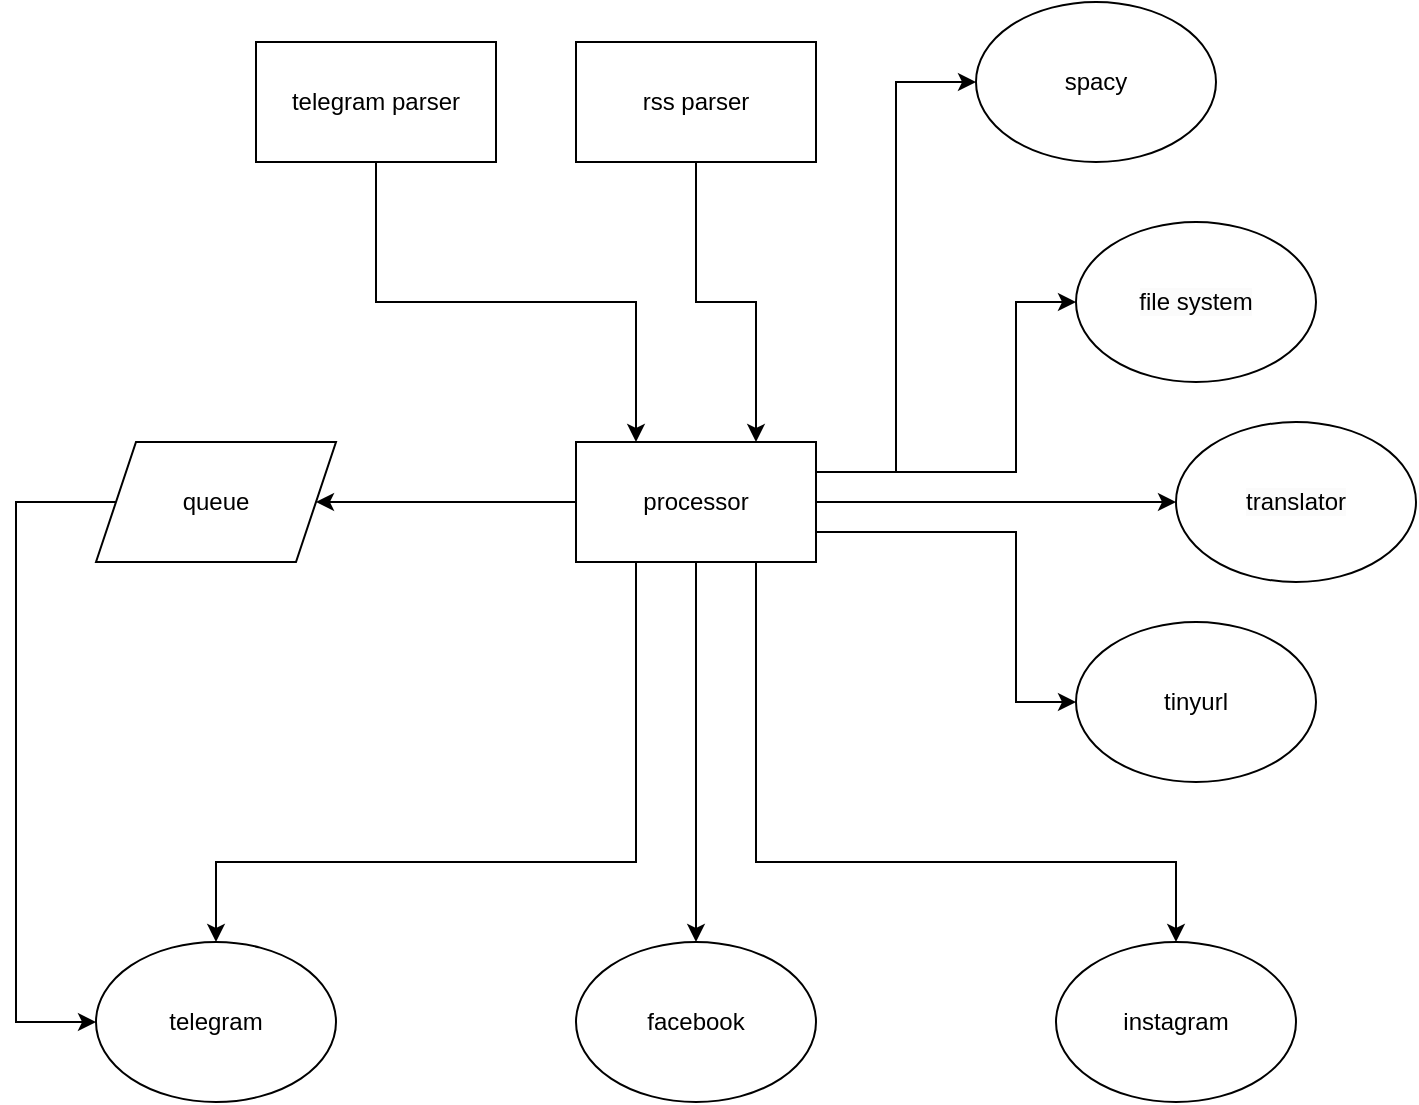 <mxfile version="24.6.3" type="device">
  <diagram name="Страница — 1" id="65HQDKxReE2ANH29oVUL">
    <mxGraphModel dx="984" dy="574" grid="1" gridSize="10" guides="1" tooltips="1" connect="1" arrows="1" fold="1" page="1" pageScale="1" pageWidth="827" pageHeight="1169" math="0" shadow="0">
      <root>
        <mxCell id="0" />
        <mxCell id="1" parent="0" />
        <mxCell id="v6DdiJtf0vAYisckzw9l-20" style="edgeStyle=orthogonalEdgeStyle;rounded=0;orthogonalLoop=1;jettySize=auto;html=1;entryX=0.5;entryY=0;entryDx=0;entryDy=0;" parent="1" source="v6DdiJtf0vAYisckzw9l-1" target="v6DdiJtf0vAYisckzw9l-18" edge="1">
          <mxGeometry relative="1" as="geometry" />
        </mxCell>
        <mxCell id="v6DdiJtf0vAYisckzw9l-21" style="edgeStyle=orthogonalEdgeStyle;rounded=0;orthogonalLoop=1;jettySize=auto;html=1;exitX=0.25;exitY=1;exitDx=0;exitDy=0;entryX=0.5;entryY=0;entryDx=0;entryDy=0;" parent="1" source="v6DdiJtf0vAYisckzw9l-1" target="v6DdiJtf0vAYisckzw9l-17" edge="1">
          <mxGeometry relative="1" as="geometry">
            <Array as="points">
              <mxPoint x="390" y="600" />
              <mxPoint x="180" y="600" />
            </Array>
          </mxGeometry>
        </mxCell>
        <mxCell id="v6DdiJtf0vAYisckzw9l-22" style="edgeStyle=orthogonalEdgeStyle;rounded=0;orthogonalLoop=1;jettySize=auto;html=1;exitX=0.75;exitY=1;exitDx=0;exitDy=0;entryX=0.5;entryY=0;entryDx=0;entryDy=0;" parent="1" source="v6DdiJtf0vAYisckzw9l-1" target="v6DdiJtf0vAYisckzw9l-19" edge="1">
          <mxGeometry relative="1" as="geometry">
            <Array as="points">
              <mxPoint x="450" y="600" />
              <mxPoint x="660" y="600" />
            </Array>
          </mxGeometry>
        </mxCell>
        <mxCell id="v6DdiJtf0vAYisckzw9l-28" style="edgeStyle=orthogonalEdgeStyle;rounded=0;orthogonalLoop=1;jettySize=auto;html=1;" parent="1" source="v6DdiJtf0vAYisckzw9l-1" target="v6DdiJtf0vAYisckzw9l-23" edge="1">
          <mxGeometry relative="1" as="geometry" />
        </mxCell>
        <mxCell id="v6DdiJtf0vAYisckzw9l-29" style="edgeStyle=orthogonalEdgeStyle;rounded=0;orthogonalLoop=1;jettySize=auto;html=1;entryX=0;entryY=0.5;entryDx=0;entryDy=0;exitX=1;exitY=0.25;exitDx=0;exitDy=0;" parent="1" source="v6DdiJtf0vAYisckzw9l-1" target="v6DdiJtf0vAYisckzw9l-8" edge="1">
          <mxGeometry relative="1" as="geometry">
            <Array as="points">
              <mxPoint x="580" y="405" />
              <mxPoint x="580" y="320" />
            </Array>
          </mxGeometry>
        </mxCell>
        <mxCell id="v6DdiJtf0vAYisckzw9l-30" style="edgeStyle=orthogonalEdgeStyle;rounded=0;orthogonalLoop=1;jettySize=auto;html=1;exitX=1;exitY=0.5;exitDx=0;exitDy=0;entryX=0;entryY=0.5;entryDx=0;entryDy=0;" parent="1" source="v6DdiJtf0vAYisckzw9l-1" target="v6DdiJtf0vAYisckzw9l-7" edge="1">
          <mxGeometry relative="1" as="geometry">
            <Array as="points">
              <mxPoint x="530" y="420" />
              <mxPoint x="530" y="420" />
            </Array>
          </mxGeometry>
        </mxCell>
        <mxCell id="v6DdiJtf0vAYisckzw9l-34" style="edgeStyle=orthogonalEdgeStyle;rounded=0;orthogonalLoop=1;jettySize=auto;html=1;exitX=1;exitY=0.75;exitDx=0;exitDy=0;entryX=0;entryY=0.5;entryDx=0;entryDy=0;" parent="1" source="v6DdiJtf0vAYisckzw9l-1" target="v6DdiJtf0vAYisckzw9l-33" edge="1">
          <mxGeometry relative="1" as="geometry">
            <Array as="points">
              <mxPoint x="580" y="435" />
              <mxPoint x="580" y="520" />
            </Array>
          </mxGeometry>
        </mxCell>
        <mxCell id="6AjhpxC44j5u8vkpGD0P-3" style="edgeStyle=orthogonalEdgeStyle;rounded=0;orthogonalLoop=1;jettySize=auto;html=1;exitX=1;exitY=0.25;exitDx=0;exitDy=0;entryX=0;entryY=0.5;entryDx=0;entryDy=0;" edge="1" parent="1" source="v6DdiJtf0vAYisckzw9l-1" target="6AjhpxC44j5u8vkpGD0P-2">
          <mxGeometry relative="1" as="geometry">
            <Array as="points">
              <mxPoint x="520" y="405" />
              <mxPoint x="520" y="210" />
            </Array>
          </mxGeometry>
        </mxCell>
        <mxCell id="v6DdiJtf0vAYisckzw9l-1" value="processor" style="rounded=0;whiteSpace=wrap;html=1;" parent="1" vertex="1">
          <mxGeometry x="360" y="390" width="120" height="60" as="geometry" />
        </mxCell>
        <mxCell id="v6DdiJtf0vAYisckzw9l-15" style="edgeStyle=orthogonalEdgeStyle;rounded=0;orthogonalLoop=1;jettySize=auto;html=1;exitX=0.5;exitY=1;exitDx=0;exitDy=0;entryX=0.25;entryY=0;entryDx=0;entryDy=0;" parent="1" source="v6DdiJtf0vAYisckzw9l-2" target="v6DdiJtf0vAYisckzw9l-1" edge="1">
          <mxGeometry relative="1" as="geometry" />
        </mxCell>
        <mxCell id="v6DdiJtf0vAYisckzw9l-2" value="telegram parser" style="rounded=0;whiteSpace=wrap;html=1;" parent="1" vertex="1">
          <mxGeometry x="200" y="190" width="120" height="60" as="geometry" />
        </mxCell>
        <mxCell id="v6DdiJtf0vAYisckzw9l-16" style="edgeStyle=orthogonalEdgeStyle;rounded=0;orthogonalLoop=1;jettySize=auto;html=1;entryX=0.75;entryY=0;entryDx=0;entryDy=0;exitX=0.5;exitY=1;exitDx=0;exitDy=0;" parent="1" source="v6DdiJtf0vAYisckzw9l-3" target="v6DdiJtf0vAYisckzw9l-1" edge="1">
          <mxGeometry relative="1" as="geometry" />
        </mxCell>
        <mxCell id="v6DdiJtf0vAYisckzw9l-3" value="rss parser" style="rounded=0;whiteSpace=wrap;html=1;" parent="1" vertex="1">
          <mxGeometry x="360" y="190" width="120" height="60" as="geometry" />
        </mxCell>
        <mxCell id="v6DdiJtf0vAYisckzw9l-7" value="&lt;meta charset=&quot;utf-8&quot;&gt;&lt;span style=&quot;color: rgb(0, 0, 0); font-family: Helvetica; font-size: 12px; font-style: normal; font-variant-ligatures: normal; font-variant-caps: normal; font-weight: 400; letter-spacing: normal; orphans: 2; text-align: center; text-indent: 0px; text-transform: none; widows: 2; word-spacing: 0px; -webkit-text-stroke-width: 0px; background-color: rgb(251, 251, 251); text-decoration-thickness: initial; text-decoration-style: initial; text-decoration-color: initial; float: none; display: inline !important;&quot;&gt;translator&lt;/span&gt;" style="ellipse;whiteSpace=wrap;html=1;" parent="1" vertex="1">
          <mxGeometry x="660" y="380" width="120" height="80" as="geometry" />
        </mxCell>
        <mxCell id="v6DdiJtf0vAYisckzw9l-8" value="&lt;span style=&quot;color: rgb(0, 0, 0); font-family: Helvetica; font-size: 12px; font-style: normal; font-variant-ligatures: normal; font-variant-caps: normal; font-weight: 400; letter-spacing: normal; orphans: 2; text-align: center; text-indent: 0px; text-transform: none; widows: 2; word-spacing: 0px; -webkit-text-stroke-width: 0px; background-color: rgb(251, 251, 251); text-decoration-thickness: initial; text-decoration-style: initial; text-decoration-color: initial; float: none; display: inline !important;&quot;&gt;file system&lt;/span&gt;" style="ellipse;whiteSpace=wrap;html=1;" parent="1" vertex="1">
          <mxGeometry x="610" y="280" width="120" height="80" as="geometry" />
        </mxCell>
        <mxCell id="v6DdiJtf0vAYisckzw9l-17" value="telegram" style="ellipse;whiteSpace=wrap;html=1;" parent="1" vertex="1">
          <mxGeometry x="120" y="640" width="120" height="80" as="geometry" />
        </mxCell>
        <mxCell id="v6DdiJtf0vAYisckzw9l-18" value="facebook" style="ellipse;whiteSpace=wrap;html=1;" parent="1" vertex="1">
          <mxGeometry x="360" y="640" width="120" height="80" as="geometry" />
        </mxCell>
        <mxCell id="v6DdiJtf0vAYisckzw9l-19" value="instagram" style="ellipse;whiteSpace=wrap;html=1;" parent="1" vertex="1">
          <mxGeometry x="600" y="640" width="120" height="80" as="geometry" />
        </mxCell>
        <mxCell id="v6DdiJtf0vAYisckzw9l-31" style="edgeStyle=orthogonalEdgeStyle;rounded=0;orthogonalLoop=1;jettySize=auto;html=1;entryX=0;entryY=0.5;entryDx=0;entryDy=0;exitX=0;exitY=0.5;exitDx=0;exitDy=0;" parent="1" source="v6DdiJtf0vAYisckzw9l-23" target="v6DdiJtf0vAYisckzw9l-17" edge="1">
          <mxGeometry relative="1" as="geometry">
            <Array as="points">
              <mxPoint x="80" y="420" />
              <mxPoint x="80" y="680" />
            </Array>
          </mxGeometry>
        </mxCell>
        <mxCell id="v6DdiJtf0vAYisckzw9l-23" value="queue" style="shape=parallelogram;perimeter=parallelogramPerimeter;whiteSpace=wrap;html=1;fixedSize=1;" parent="1" vertex="1">
          <mxGeometry x="120" y="390" width="120" height="60" as="geometry" />
        </mxCell>
        <mxCell id="v6DdiJtf0vAYisckzw9l-33" value="tinyurl" style="ellipse;whiteSpace=wrap;html=1;" parent="1" vertex="1">
          <mxGeometry x="610" y="480" width="120" height="80" as="geometry" />
        </mxCell>
        <mxCell id="6AjhpxC44j5u8vkpGD0P-2" value="spacy" style="ellipse;whiteSpace=wrap;html=1;" vertex="1" parent="1">
          <mxGeometry x="560" y="170" width="120" height="80" as="geometry" />
        </mxCell>
      </root>
    </mxGraphModel>
  </diagram>
</mxfile>
